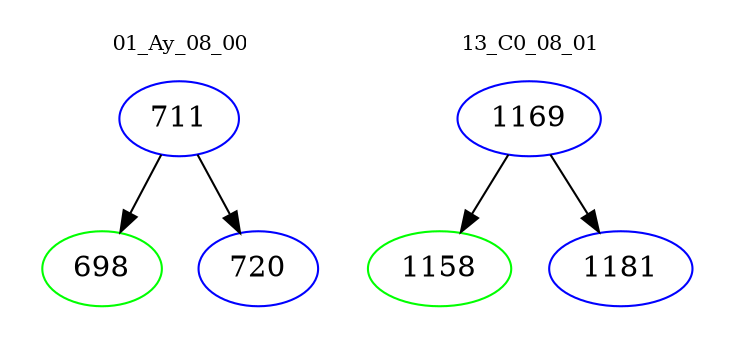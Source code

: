 digraph{
subgraph cluster_0 {
color = white
label = "01_Ay_08_00";
fontsize=10;
T0_711 [label="711", color="blue"]
T0_711 -> T0_698 [color="black"]
T0_698 [label="698", color="green"]
T0_711 -> T0_720 [color="black"]
T0_720 [label="720", color="blue"]
}
subgraph cluster_1 {
color = white
label = "13_C0_08_01";
fontsize=10;
T1_1169 [label="1169", color="blue"]
T1_1169 -> T1_1158 [color="black"]
T1_1158 [label="1158", color="green"]
T1_1169 -> T1_1181 [color="black"]
T1_1181 [label="1181", color="blue"]
}
}
